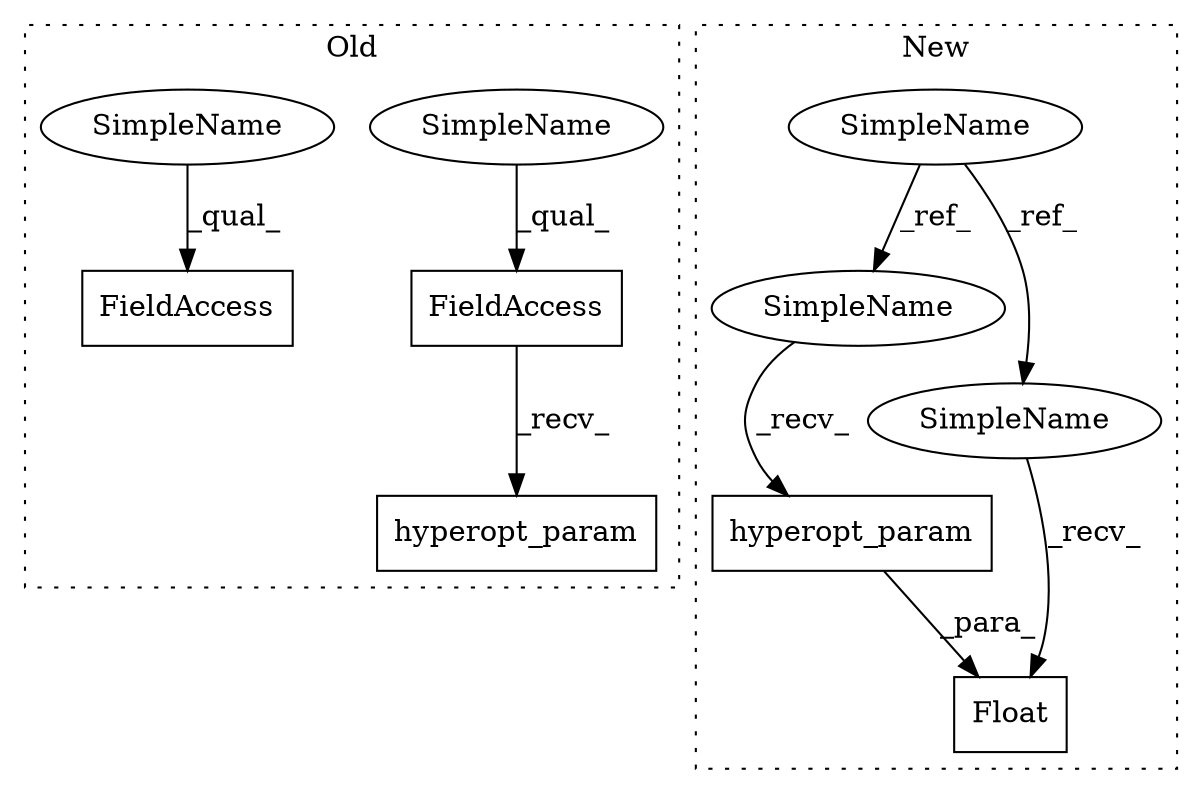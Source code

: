 digraph G {
subgraph cluster0 {
1 [label="hyperopt_param" a="32" s="1925,1977" l="15,1" shape="box"];
4 [label="FieldAccess" a="22" s="1914" l="10" shape="box"];
6 [label="FieldAccess" a="22" s="1946" l="10" shape="box"];
9 [label="SimpleName" a="42" s="1914" l="4" shape="ellipse"];
10 [label="SimpleName" a="42" s="1946" l="4" shape="ellipse"];
label = "Old";
style="dotted";
}
subgraph cluster1 {
2 [label="hyperopt_param" a="32" s="1950,1997" l="15,1" shape="box"];
3 [label="Float" a="32" s="1938,1998" l="6,1" shape="box"];
5 [label="SimpleName" a="42" s="1820" l="5" shape="ellipse"];
7 [label="SimpleName" a="42" s="1944" l="5" shape="ellipse"];
8 [label="SimpleName" a="42" s="1932" l="5" shape="ellipse"];
label = "New";
style="dotted";
}
2 -> 3 [label="_para_"];
4 -> 1 [label="_recv_"];
5 -> 8 [label="_ref_"];
5 -> 7 [label="_ref_"];
7 -> 2 [label="_recv_"];
8 -> 3 [label="_recv_"];
9 -> 4 [label="_qual_"];
10 -> 6 [label="_qual_"];
}